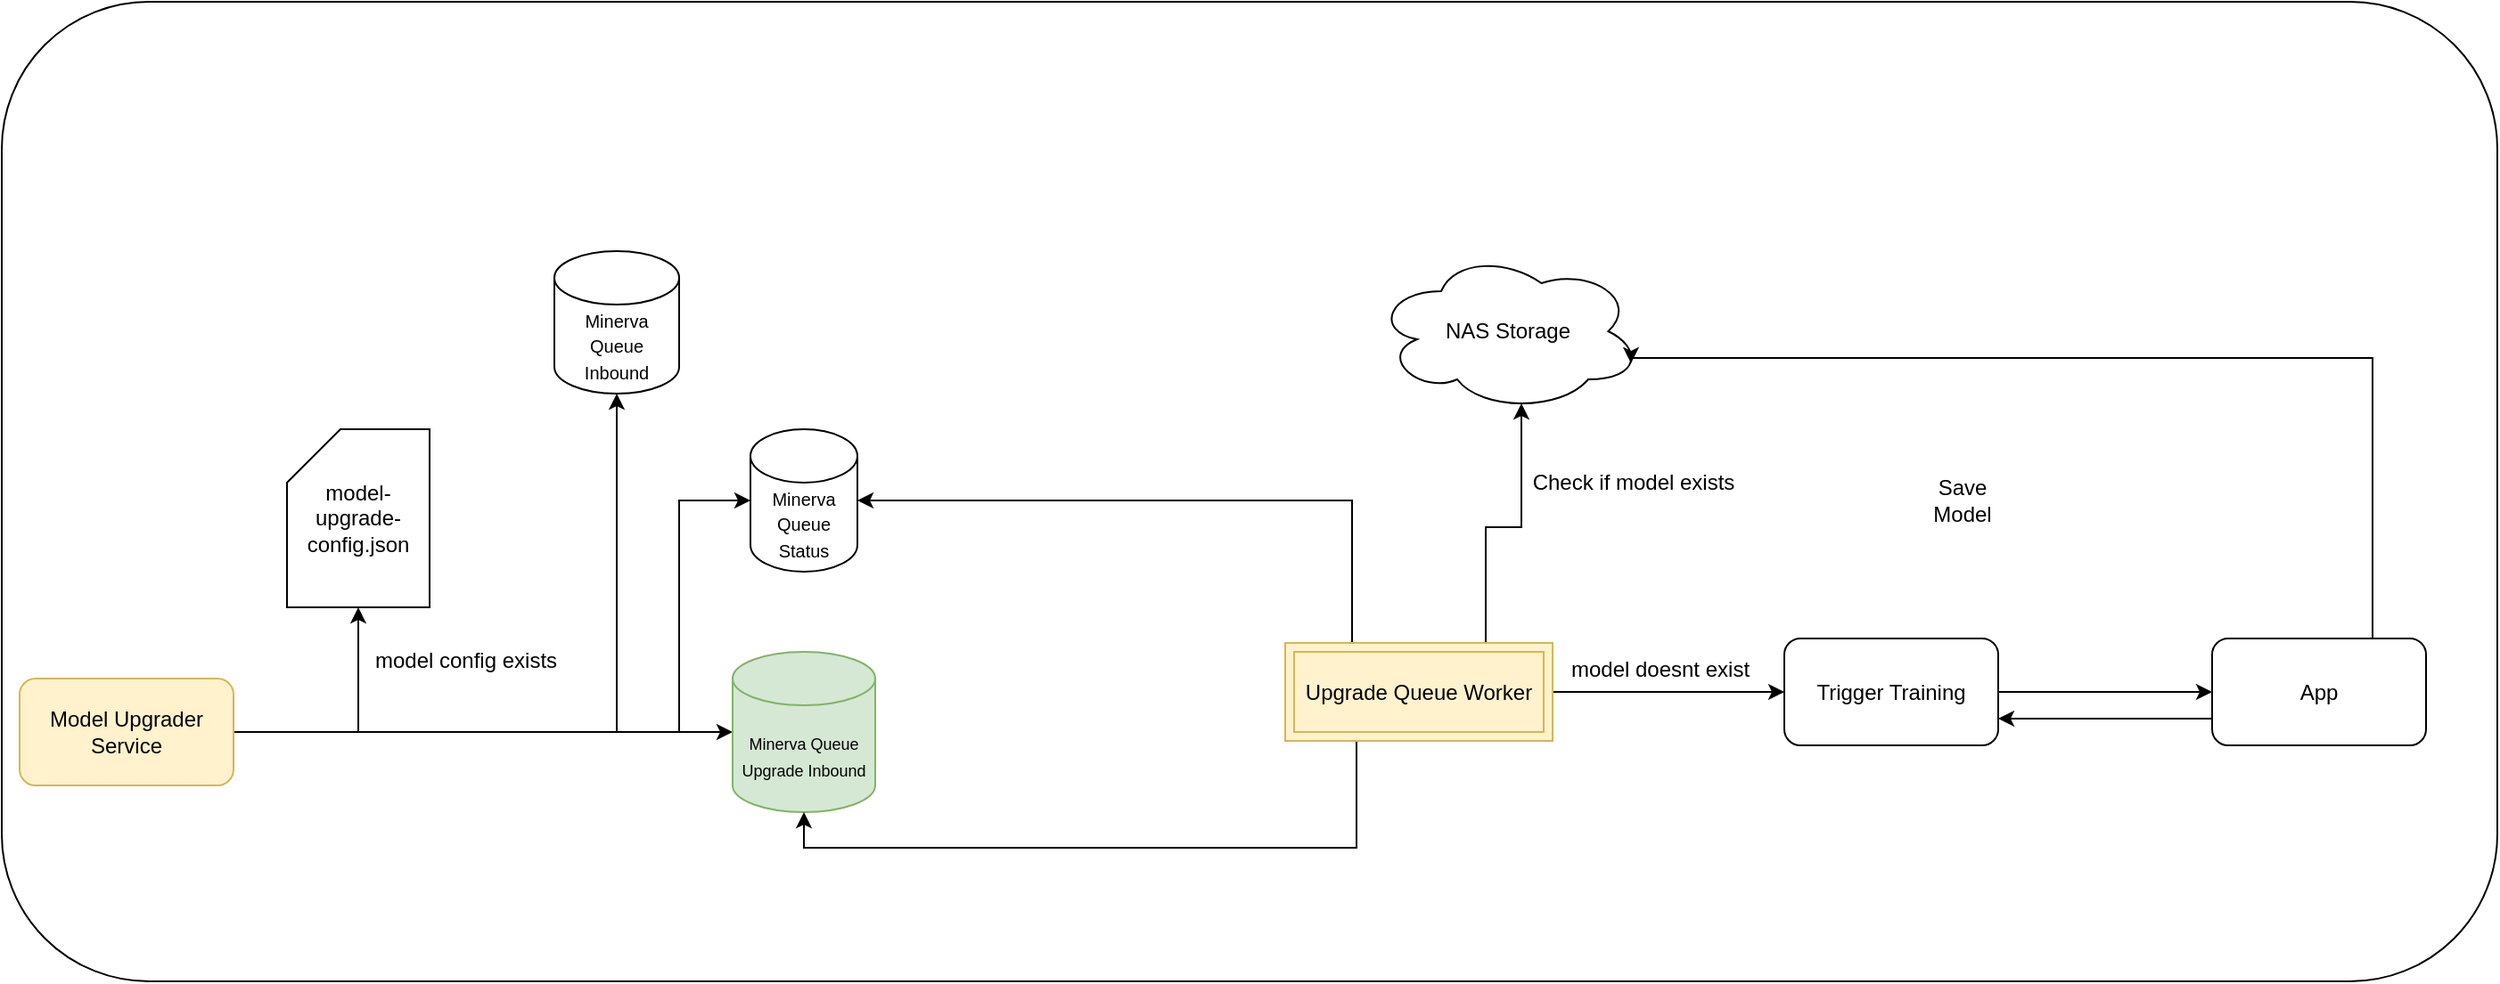 <mxfile version="14.9.2" type="github">
  <diagram id="HMCg4QRH364Ti8JfOe3c" name="Page-1">
    <mxGraphModel dx="1426" dy="771" grid="1" gridSize="10" guides="1" tooltips="1" connect="1" arrows="1" fold="1" page="1" pageScale="1" pageWidth="827" pageHeight="1169" math="0" shadow="0">
      <root>
        <mxCell id="0" />
        <mxCell id="1" parent="0" />
        <mxCell id="keGbyV1Zt7356QGR-HrN-46" value="" style="rounded=1;whiteSpace=wrap;html=1;" vertex="1" parent="1">
          <mxGeometry x="10" y="20" width="1400" height="550" as="geometry" />
        </mxCell>
        <mxCell id="keGbyV1Zt7356QGR-HrN-1" value="model-upgrade-config.json" style="shape=card;whiteSpace=wrap;html=1;" vertex="1" parent="1">
          <mxGeometry x="170" y="260" width="80" height="100" as="geometry" />
        </mxCell>
        <mxCell id="keGbyV1Zt7356QGR-HrN-11" style="edgeStyle=orthogonalEdgeStyle;rounded=0;orthogonalLoop=1;jettySize=auto;html=1;entryX=0.5;entryY=1;entryDx=0;entryDy=0;entryPerimeter=0;" edge="1" parent="1" source="keGbyV1Zt7356QGR-HrN-10" target="keGbyV1Zt7356QGR-HrN-1">
          <mxGeometry relative="1" as="geometry" />
        </mxCell>
        <mxCell id="keGbyV1Zt7356QGR-HrN-15" style="edgeStyle=orthogonalEdgeStyle;rounded=0;orthogonalLoop=1;jettySize=auto;html=1;exitX=1;exitY=0.5;exitDx=0;exitDy=0;" edge="1" parent="1" source="keGbyV1Zt7356QGR-HrN-10" target="keGbyV1Zt7356QGR-HrN-14">
          <mxGeometry relative="1" as="geometry">
            <Array as="points">
              <mxPoint x="390" y="430" />
              <mxPoint x="390" y="430" />
            </Array>
          </mxGeometry>
        </mxCell>
        <mxCell id="keGbyV1Zt7356QGR-HrN-18" style="edgeStyle=orthogonalEdgeStyle;rounded=0;orthogonalLoop=1;jettySize=auto;html=1;entryX=0.5;entryY=1;entryDx=0;entryDy=0;entryPerimeter=0;" edge="1" parent="1" source="keGbyV1Zt7356QGR-HrN-10" target="keGbyV1Zt7356QGR-HrN-17">
          <mxGeometry relative="1" as="geometry" />
        </mxCell>
        <mxCell id="keGbyV1Zt7356QGR-HrN-10" value="Model Upgrader Service" style="rounded=1;whiteSpace=wrap;html=1;fillColor=#fff2cc;strokeColor=#d6b656;" vertex="1" parent="1">
          <mxGeometry x="20" y="400" width="120" height="60" as="geometry" />
        </mxCell>
        <mxCell id="keGbyV1Zt7356QGR-HrN-14" value="&lt;font style=&quot;font-size: 9px&quot;&gt;Minerva Queue Upgrade Inbound&lt;/font&gt;" style="shape=cylinder3;whiteSpace=wrap;html=1;boundedLbl=1;backgroundOutline=1;size=15;fillColor=#d5e8d4;strokeColor=#82b366;" vertex="1" parent="1">
          <mxGeometry x="420" y="385" width="80" height="90" as="geometry" />
        </mxCell>
        <mxCell id="keGbyV1Zt7356QGR-HrN-16" value="model config exists" style="text;html=1;align=center;verticalAlign=middle;resizable=0;points=[];autosize=1;strokeColor=none;" vertex="1" parent="1">
          <mxGeometry x="210" y="380" width="120" height="20" as="geometry" />
        </mxCell>
        <mxCell id="keGbyV1Zt7356QGR-HrN-17" value="&lt;font style=&quot;font-size: 10px&quot;&gt;Minerva Queue Inbound&lt;/font&gt;" style="shape=cylinder3;whiteSpace=wrap;html=1;boundedLbl=1;backgroundOutline=1;size=15;" vertex="1" parent="1">
          <mxGeometry x="320" y="160" width="70" height="80" as="geometry" />
        </mxCell>
        <mxCell id="keGbyV1Zt7356QGR-HrN-22" style="edgeStyle=orthogonalEdgeStyle;rounded=0;orthogonalLoop=1;jettySize=auto;html=1;exitX=0;exitY=0.5;exitDx=0;exitDy=0;exitPerimeter=0;entryX=0;entryY=0.5;entryDx=0;entryDy=0;entryPerimeter=0;" edge="1" parent="1" target="keGbyV1Zt7356QGR-HrN-21">
          <mxGeometry relative="1" as="geometry">
            <mxPoint x="390" y="430" as="sourcePoint" />
            <Array as="points">
              <mxPoint x="390" y="300" />
            </Array>
          </mxGeometry>
        </mxCell>
        <mxCell id="keGbyV1Zt7356QGR-HrN-21" value="&lt;font style=&quot;font-size: 10px&quot;&gt;Minerva Queue Status&lt;/font&gt;" style="shape=cylinder3;whiteSpace=wrap;html=1;boundedLbl=1;backgroundOutline=1;size=15;" vertex="1" parent="1">
          <mxGeometry x="430" y="260" width="60" height="80" as="geometry" />
        </mxCell>
        <mxCell id="keGbyV1Zt7356QGR-HrN-27" style="edgeStyle=orthogonalEdgeStyle;rounded=0;orthogonalLoop=1;jettySize=auto;html=1;exitX=0.25;exitY=0;exitDx=0;exitDy=0;entryX=1;entryY=0.5;entryDx=0;entryDy=0;entryPerimeter=0;" edge="1" parent="1" source="keGbyV1Zt7356QGR-HrN-23" target="keGbyV1Zt7356QGR-HrN-21">
          <mxGeometry relative="1" as="geometry" />
        </mxCell>
        <mxCell id="keGbyV1Zt7356QGR-HrN-29" style="edgeStyle=orthogonalEdgeStyle;rounded=0;orthogonalLoop=1;jettySize=auto;html=1;exitX=0.5;exitY=1;exitDx=0;exitDy=0;entryX=0.5;entryY=1;entryDx=0;entryDy=0;entryPerimeter=0;" edge="1" parent="1" source="keGbyV1Zt7356QGR-HrN-23" target="keGbyV1Zt7356QGR-HrN-14">
          <mxGeometry relative="1" as="geometry">
            <Array as="points">
              <mxPoint x="770" y="435" />
              <mxPoint x="770" y="495" />
              <mxPoint x="460" y="495" />
            </Array>
          </mxGeometry>
        </mxCell>
        <mxCell id="keGbyV1Zt7356QGR-HrN-33" style="edgeStyle=orthogonalEdgeStyle;rounded=0;orthogonalLoop=1;jettySize=auto;html=1;exitX=0.75;exitY=0;exitDx=0;exitDy=0;entryX=0.55;entryY=0.95;entryDx=0;entryDy=0;entryPerimeter=0;" edge="1" parent="1" source="keGbyV1Zt7356QGR-HrN-23" target="keGbyV1Zt7356QGR-HrN-30">
          <mxGeometry relative="1" as="geometry" />
        </mxCell>
        <mxCell id="keGbyV1Zt7356QGR-HrN-35" style="edgeStyle=orthogonalEdgeStyle;rounded=0;orthogonalLoop=1;jettySize=auto;html=1;exitX=1;exitY=0.5;exitDx=0;exitDy=0;entryX=0;entryY=0.5;entryDx=0;entryDy=0;" edge="1" parent="1" source="keGbyV1Zt7356QGR-HrN-23" target="keGbyV1Zt7356QGR-HrN-34">
          <mxGeometry relative="1" as="geometry" />
        </mxCell>
        <mxCell id="keGbyV1Zt7356QGR-HrN-23" value="Upgrade Queue Worker" style="shape=ext;margin=3;double=1;whiteSpace=wrap;html=1;align=center;fillColor=#fff2cc;strokeColor=#d6b656;" vertex="1" parent="1">
          <mxGeometry x="730" y="380" width="150" height="55" as="geometry" />
        </mxCell>
        <mxCell id="keGbyV1Zt7356QGR-HrN-30" value="NAS Storage" style="ellipse;shape=cloud;whiteSpace=wrap;html=1;" vertex="1" parent="1">
          <mxGeometry x="780" y="160" width="150" height="90" as="geometry" />
        </mxCell>
        <mxCell id="keGbyV1Zt7356QGR-HrN-38" style="edgeStyle=orthogonalEdgeStyle;rounded=0;orthogonalLoop=1;jettySize=auto;html=1;exitX=1;exitY=0.5;exitDx=0;exitDy=0;" edge="1" parent="1" source="keGbyV1Zt7356QGR-HrN-34" target="keGbyV1Zt7356QGR-HrN-37">
          <mxGeometry relative="1" as="geometry" />
        </mxCell>
        <mxCell id="keGbyV1Zt7356QGR-HrN-34" value="Trigger Training" style="rounded=1;whiteSpace=wrap;html=1;" vertex="1" parent="1">
          <mxGeometry x="1010" y="377.5" width="120" height="60" as="geometry" />
        </mxCell>
        <mxCell id="keGbyV1Zt7356QGR-HrN-36" value="model doesnt exist" style="text;html=1;align=center;verticalAlign=middle;resizable=0;points=[];autosize=1;strokeColor=none;" vertex="1" parent="1">
          <mxGeometry x="880" y="385" width="120" height="20" as="geometry" />
        </mxCell>
        <mxCell id="keGbyV1Zt7356QGR-HrN-39" style="edgeStyle=orthogonalEdgeStyle;rounded=0;orthogonalLoop=1;jettySize=auto;html=1;exitX=0;exitY=0.75;exitDx=0;exitDy=0;entryX=1;entryY=0.75;entryDx=0;entryDy=0;" edge="1" parent="1" source="keGbyV1Zt7356QGR-HrN-37" target="keGbyV1Zt7356QGR-HrN-34">
          <mxGeometry relative="1" as="geometry" />
        </mxCell>
        <mxCell id="keGbyV1Zt7356QGR-HrN-45" style="edgeStyle=orthogonalEdgeStyle;rounded=0;orthogonalLoop=1;jettySize=auto;html=1;exitX=0.75;exitY=0;exitDx=0;exitDy=0;entryX=0.96;entryY=0.7;entryDx=0;entryDy=0;entryPerimeter=0;" edge="1" parent="1" source="keGbyV1Zt7356QGR-HrN-37" target="keGbyV1Zt7356QGR-HrN-30">
          <mxGeometry relative="1" as="geometry">
            <Array as="points">
              <mxPoint x="1340" y="220" />
              <mxPoint x="924" y="220" />
            </Array>
          </mxGeometry>
        </mxCell>
        <mxCell id="keGbyV1Zt7356QGR-HrN-37" value="App" style="rounded=1;whiteSpace=wrap;html=1;" vertex="1" parent="1">
          <mxGeometry x="1250" y="377.5" width="120" height="60" as="geometry" />
        </mxCell>
        <mxCell id="keGbyV1Zt7356QGR-HrN-43" value="Save Model" style="text;html=1;strokeColor=none;fillColor=none;align=center;verticalAlign=middle;whiteSpace=wrap;rounded=0;" vertex="1" parent="1">
          <mxGeometry x="1080" y="290" width="60" height="20" as="geometry" />
        </mxCell>
        <mxCell id="keGbyV1Zt7356QGR-HrN-44" value="Check if model exists" style="text;html=1;align=center;verticalAlign=middle;resizable=0;points=[];autosize=1;strokeColor=none;" vertex="1" parent="1">
          <mxGeometry x="860" y="280" width="130" height="20" as="geometry" />
        </mxCell>
      </root>
    </mxGraphModel>
  </diagram>
</mxfile>
